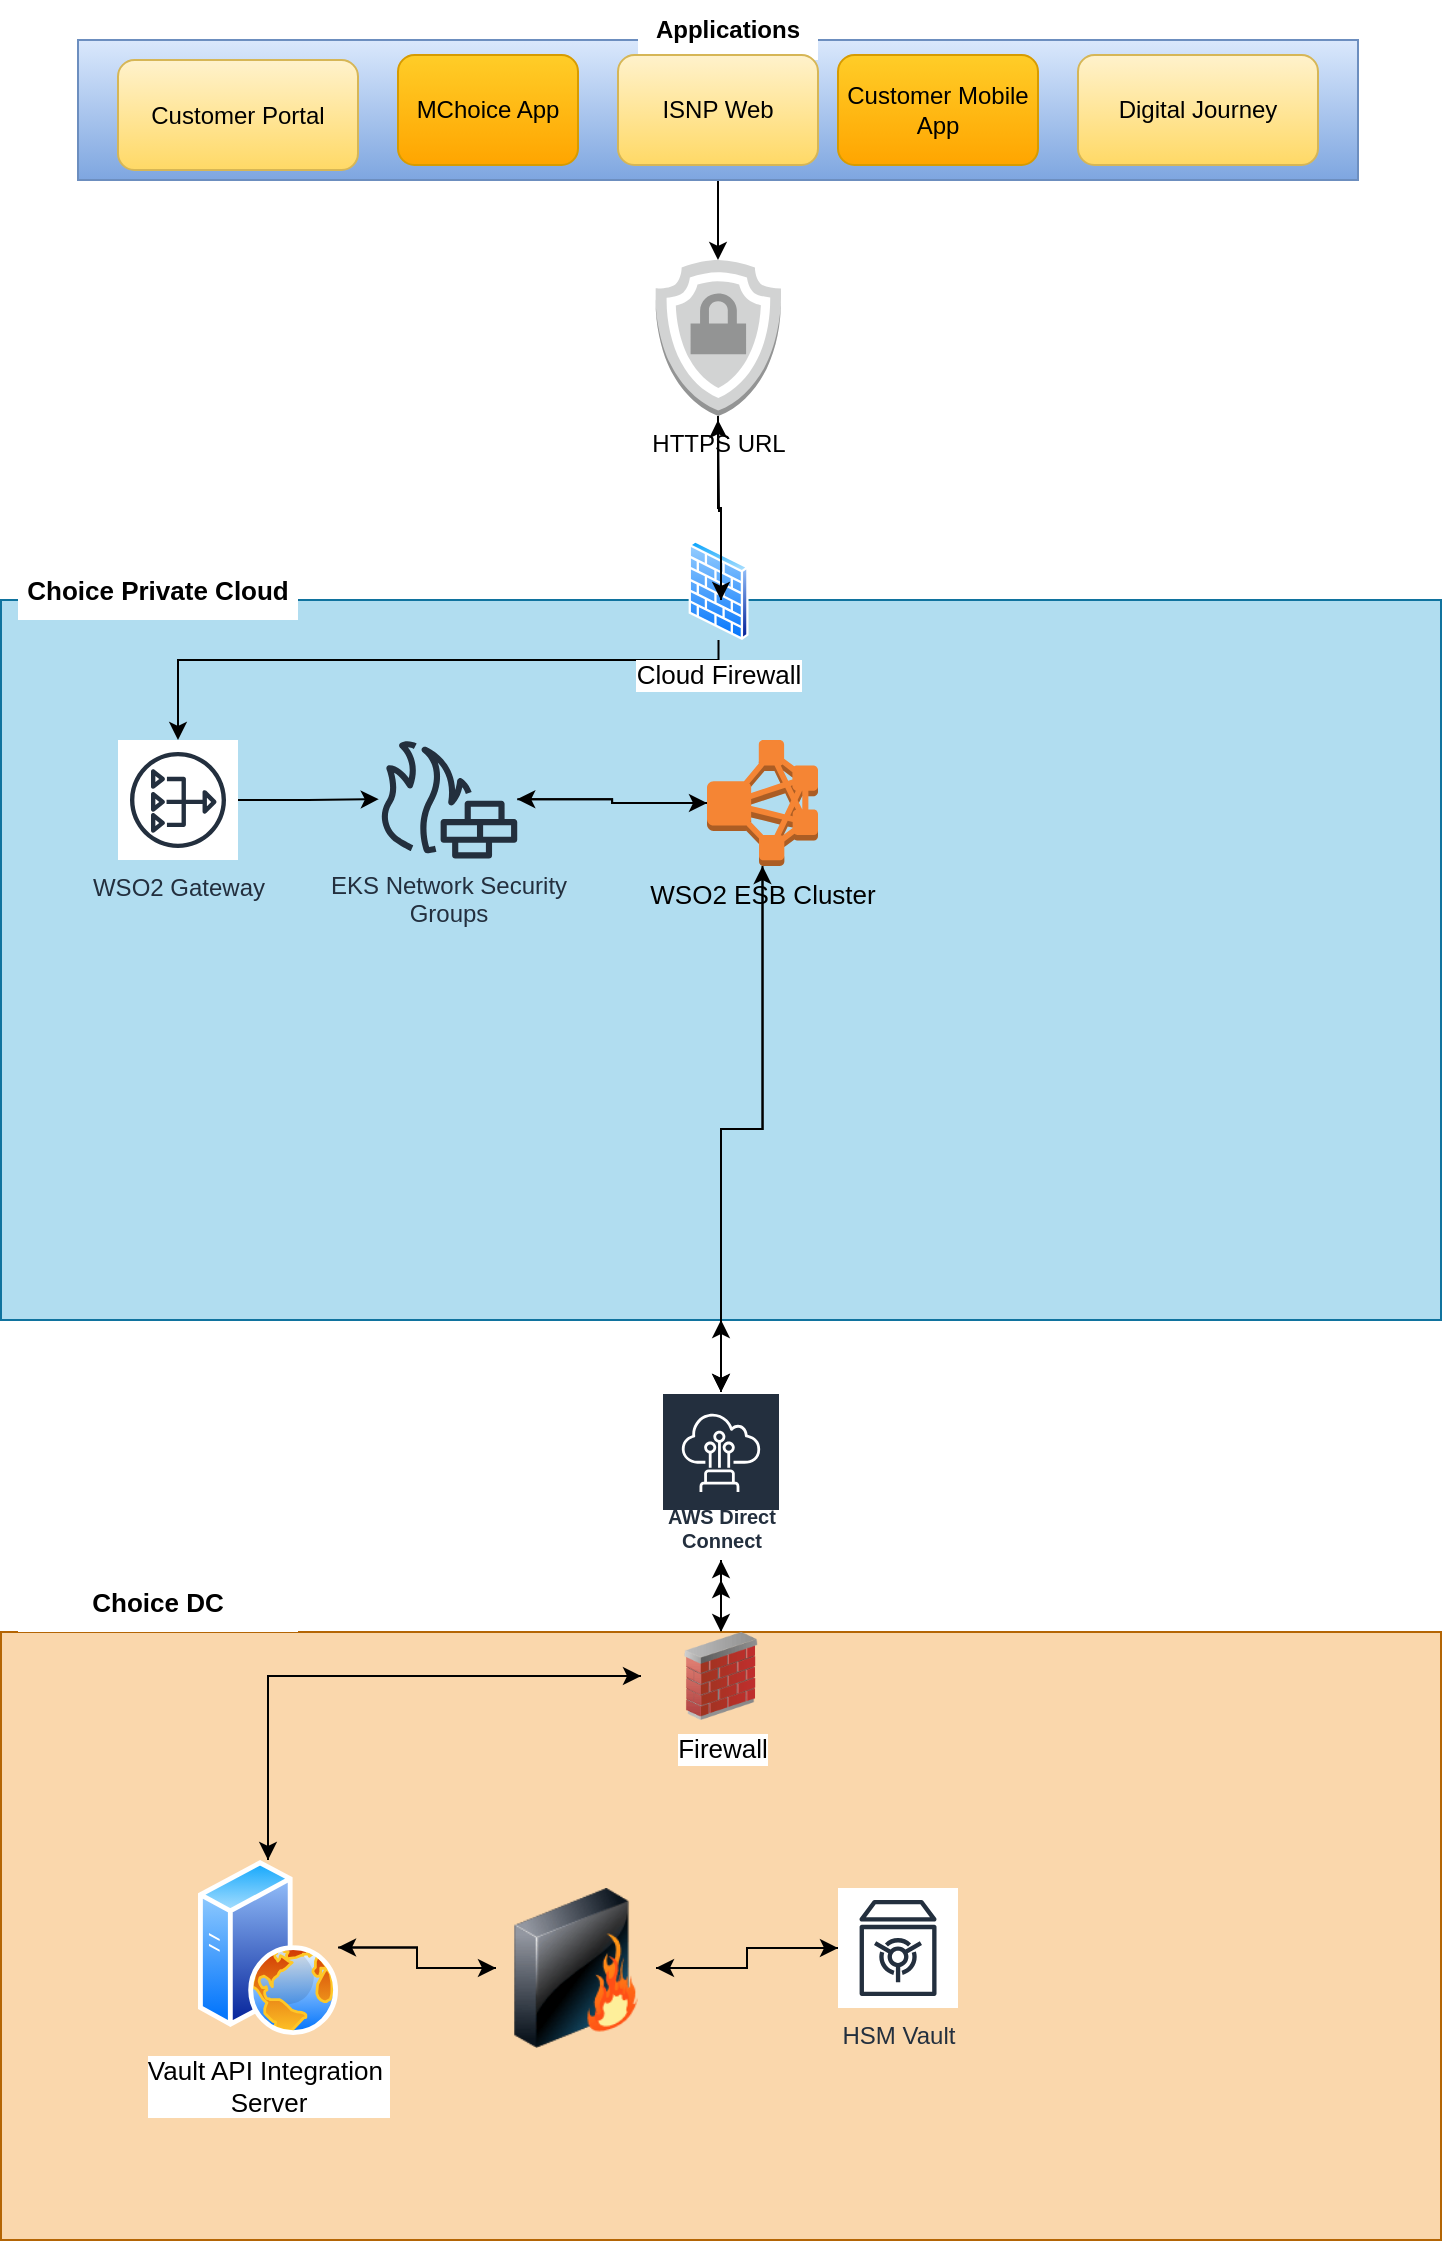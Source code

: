 <mxfile version="20.5.3" type="github" pages="3"><diagram id="SK_hPOl8nvWw7LeJ0ANh" name="EKYC_Architecture"><mxGraphModel dx="946" dy="570" grid="1" gridSize="10" guides="1" tooltips="1" connect="1" arrows="1" fold="1" page="1" pageScale="1" pageWidth="850" pageHeight="1100" math="0" shadow="0"><root><mxCell id="0"/><mxCell id="1" parent="0"/><mxCell id="prQntA-7SHKjKHAfbLsv-11" value="" style="rounded=0;whiteSpace=wrap;html=1;fillColor=#b1ddf0;strokeColor=#10739e;" vertex="1" parent="1"><mxGeometry x="81.5" y="320" width="720" height="360" as="geometry"/></mxCell><mxCell id="prQntA-7SHKjKHAfbLsv-28" style="edgeStyle=orthogonalEdgeStyle;rounded=0;orthogonalLoop=1;jettySize=auto;html=1;fontSize=13;" edge="1" parent="1" source="prQntA-7SHKjKHAfbLsv-25" target="prQntA-7SHKjKHAfbLsv-26"><mxGeometry relative="1" as="geometry"><Array as="points"><mxPoint x="440" y="350"/><mxPoint x="170" y="350"/></Array></mxGeometry></mxCell><mxCell id="prQntA-7SHKjKHAfbLsv-25" value="Cloud Firewall" style="aspect=fixed;perimeter=ellipsePerimeter;html=1;align=center;shadow=0;dashed=0;spacingTop=3;image;image=img/lib/active_directory/firewall.svg;fontSize=13;fillColor=default;" vertex="1" parent="1"><mxGeometry x="425" y="290" width="30.5" height="50" as="geometry"/></mxCell><mxCell id="prQntA-7SHKjKHAfbLsv-9" value="" style="edgeStyle=orthogonalEdgeStyle;rounded=0;orthogonalLoop=1;jettySize=auto;html=1;" edge="1" parent="1" source="prQntA-7SHKjKHAfbLsv-1" target="prQntA-7SHKjKHAfbLsv-8"><mxGeometry relative="1" as="geometry"/></mxCell><mxCell id="prQntA-7SHKjKHAfbLsv-1" value="" style="rounded=0;whiteSpace=wrap;html=1;fillColor=#dae8fc;gradientColor=#7ea6e0;strokeColor=#6c8ebf;" vertex="1" parent="1"><mxGeometry x="120" y="40" width="640" height="70" as="geometry"/></mxCell><mxCell id="prQntA-7SHKjKHAfbLsv-2" value="&lt;b&gt;Applications&lt;/b&gt;" style="text;html=1;align=center;verticalAlign=middle;whiteSpace=wrap;rounded=0;fillColor=default;" vertex="1" parent="1"><mxGeometry x="400" y="20" width="90" height="30" as="geometry"/></mxCell><mxCell id="prQntA-7SHKjKHAfbLsv-3" value="Customer Portal" style="rounded=1;whiteSpace=wrap;html=1;fillColor=#fff2cc;gradientColor=#ffd966;strokeColor=#d6b656;" vertex="1" parent="1"><mxGeometry x="140" y="50" width="120" height="55" as="geometry"/></mxCell><mxCell id="prQntA-7SHKjKHAfbLsv-4" value="MChoice App" style="rounded=1;whiteSpace=wrap;html=1;fillColor=#ffcd28;gradientColor=#ffa500;strokeColor=#d79b00;" vertex="1" parent="1"><mxGeometry x="280" y="47.5" width="90" height="55" as="geometry"/></mxCell><mxCell id="prQntA-7SHKjKHAfbLsv-5" value="ISNP Web" style="rounded=1;whiteSpace=wrap;html=1;fillColor=#fff2cc;gradientColor=#ffd966;strokeColor=#d6b656;" vertex="1" parent="1"><mxGeometry x="390" y="47.5" width="100" height="55" as="geometry"/></mxCell><mxCell id="prQntA-7SHKjKHAfbLsv-6" value="Customer Mobile App" style="rounded=1;whiteSpace=wrap;html=1;fillColor=#ffcd28;gradientColor=#ffa500;strokeColor=#d79b00;" vertex="1" parent="1"><mxGeometry x="500" y="47.5" width="100" height="55" as="geometry"/></mxCell><mxCell id="prQntA-7SHKjKHAfbLsv-7" value="Digital Journey" style="rounded=1;whiteSpace=wrap;html=1;fillColor=#fff2cc;gradientColor=#ffd966;strokeColor=#d6b656;" vertex="1" parent="1"><mxGeometry x="620" y="47.5" width="120" height="55" as="geometry"/></mxCell><mxCell id="prQntA-7SHKjKHAfbLsv-21" style="edgeStyle=orthogonalEdgeStyle;rounded=0;orthogonalLoop=1;jettySize=auto;html=1;fontSize=13;" edge="1" parent="1" source="prQntA-7SHKjKHAfbLsv-8" target="prQntA-7SHKjKHAfbLsv-11"><mxGeometry relative="1" as="geometry"/></mxCell><mxCell id="prQntA-7SHKjKHAfbLsv-8" value="HTTPS URL" style="outlineConnect=0;dashed=0;verticalLabelPosition=bottom;verticalAlign=top;align=center;html=1;shape=mxgraph.aws3.ssl_padlock;fillColor=#D2D3D3;gradientColor=none;" vertex="1" parent="1"><mxGeometry x="408.5" y="150" width="63" height="78" as="geometry"/></mxCell><mxCell id="prQntA-7SHKjKHAfbLsv-16" style="edgeStyle=orthogonalEdgeStyle;rounded=0;orthogonalLoop=1;jettySize=auto;html=1;fontSize=13;" edge="1" parent="1" source="prQntA-7SHKjKHAfbLsv-11" target="prQntA-7SHKjKHAfbLsv-15"><mxGeometry relative="1" as="geometry"/></mxCell><mxCell id="prQntA-7SHKjKHAfbLsv-23" style="edgeStyle=orthogonalEdgeStyle;rounded=0;orthogonalLoop=1;jettySize=auto;html=1;fontSize=13;" edge="1" parent="1" source="prQntA-7SHKjKHAfbLsv-11"><mxGeometry relative="1" as="geometry"><mxPoint x="440" y="230" as="targetPoint"/></mxGeometry></mxCell><mxCell id="prQntA-7SHKjKHAfbLsv-12" value="&lt;b&gt;&lt;font style=&quot;font-size: 13px;&quot;&gt;Choice Private Cloud&lt;/font&gt;&lt;/b&gt;" style="text;html=1;strokeColor=none;fillColor=default;align=center;verticalAlign=middle;whiteSpace=wrap;rounded=0;" vertex="1" parent="1"><mxGeometry x="90" y="300" width="140" height="30" as="geometry"/></mxCell><mxCell id="prQntA-7SHKjKHAfbLsv-19" style="edgeStyle=orthogonalEdgeStyle;rounded=0;orthogonalLoop=1;jettySize=auto;html=1;fontSize=13;" edge="1" parent="1" source="prQntA-7SHKjKHAfbLsv-13"><mxGeometry relative="1" as="geometry"><mxPoint x="441.5" y="810" as="targetPoint"/></mxGeometry></mxCell><mxCell id="prQntA-7SHKjKHAfbLsv-20" style="edgeStyle=orthogonalEdgeStyle;rounded=0;orthogonalLoop=1;jettySize=auto;html=1;fontSize=13;" edge="1" parent="1" source="prQntA-7SHKjKHAfbLsv-13" target="prQntA-7SHKjKHAfbLsv-15"><mxGeometry relative="1" as="geometry"/></mxCell><mxCell id="prQntA-7SHKjKHAfbLsv-13" value="" style="rounded=0;whiteSpace=wrap;html=1;fillColor=#fad7ac;strokeColor=#b46504;" vertex="1" parent="1"><mxGeometry x="81.5" y="836" width="720" height="304" as="geometry"/></mxCell><mxCell id="prQntA-7SHKjKHAfbLsv-14" value="&lt;span style=&quot;font-size: 13px;&quot;&gt;&lt;b&gt;Choice DC&lt;/b&gt;&lt;/span&gt;" style="text;html=1;strokeColor=none;fillColor=default;align=center;verticalAlign=middle;whiteSpace=wrap;rounded=0;" vertex="1" parent="1"><mxGeometry x="90" y="806" width="140" height="30" as="geometry"/></mxCell><mxCell id="prQntA-7SHKjKHAfbLsv-17" value="" style="edgeStyle=orthogonalEdgeStyle;rounded=0;orthogonalLoop=1;jettySize=auto;html=1;fontSize=13;" edge="1" parent="1" source="prQntA-7SHKjKHAfbLsv-15" target="prQntA-7SHKjKHAfbLsv-13"><mxGeometry relative="1" as="geometry"/></mxCell><mxCell id="prQntA-7SHKjKHAfbLsv-18" style="edgeStyle=orthogonalEdgeStyle;rounded=0;orthogonalLoop=1;jettySize=auto;html=1;fontSize=13;" edge="1" parent="1" source="prQntA-7SHKjKHAfbLsv-15"><mxGeometry relative="1" as="geometry"><mxPoint x="441.5" y="680" as="targetPoint"/></mxGeometry></mxCell><mxCell id="prQntA-7SHKjKHAfbLsv-43" style="edgeStyle=orthogonalEdgeStyle;rounded=0;orthogonalLoop=1;jettySize=auto;html=1;entryX=0.5;entryY=1;entryDx=0;entryDy=0;entryPerimeter=0;fontSize=13;" edge="1" parent="1" source="prQntA-7SHKjKHAfbLsv-15" target="prQntA-7SHKjKHAfbLsv-30"><mxGeometry relative="1" as="geometry"/></mxCell><mxCell id="prQntA-7SHKjKHAfbLsv-15" value="AWS Direct Connect" style="sketch=0;outlineConnect=0;fontColor=#232F3E;gradientColor=none;strokeColor=#ffffff;fillColor=#232F3E;dashed=0;verticalLabelPosition=middle;verticalAlign=bottom;align=center;html=1;whiteSpace=wrap;fontSize=10;fontStyle=1;spacing=3;shape=mxgraph.aws4.productIcon;prIcon=mxgraph.aws4.direct_connect;" vertex="1" parent="1"><mxGeometry x="411.5" y="716" width="60" height="84" as="geometry"/></mxCell><mxCell id="prQntA-7SHKjKHAfbLsv-29" style="edgeStyle=orthogonalEdgeStyle;rounded=0;orthogonalLoop=1;jettySize=auto;html=1;fontSize=13;" edge="1" parent="1" source="prQntA-7SHKjKHAfbLsv-26" target="prQntA-7SHKjKHAfbLsv-27"><mxGeometry relative="1" as="geometry"/></mxCell><mxCell id="prQntA-7SHKjKHAfbLsv-26" value="WSO2 Gateway" style="sketch=0;outlineConnect=0;fontColor=#232F3E;gradientColor=none;strokeColor=#232F3E;fillColor=#ffffff;dashed=0;verticalLabelPosition=bottom;verticalAlign=top;align=center;html=1;fontSize=12;fontStyle=0;aspect=fixed;shape=mxgraph.aws4.resourceIcon;resIcon=mxgraph.aws4.nat_gateway;" vertex="1" parent="1"><mxGeometry x="140" y="390" width="60" height="60" as="geometry"/></mxCell><mxCell id="prQntA-7SHKjKHAfbLsv-40" style="edgeStyle=orthogonalEdgeStyle;rounded=0;orthogonalLoop=1;jettySize=auto;html=1;entryX=0;entryY=0.5;entryDx=0;entryDy=0;entryPerimeter=0;fontSize=13;" edge="1" parent="1" source="prQntA-7SHKjKHAfbLsv-27" target="prQntA-7SHKjKHAfbLsv-30"><mxGeometry relative="1" as="geometry"/></mxCell><mxCell id="prQntA-7SHKjKHAfbLsv-27" value="EKS Network Security&lt;br&gt;Groups" style="sketch=0;outlineConnect=0;fontColor=#232F3E;gradientColor=none;fillColor=#232F3D;strokeColor=none;dashed=0;verticalLabelPosition=bottom;verticalAlign=top;align=center;html=1;fontSize=12;fontStyle=0;aspect=fixed;pointerEvents=1;shape=mxgraph.aws4.generic_firewall;" vertex="1" parent="1"><mxGeometry x="270" y="390" width="70" height="59.23" as="geometry"/></mxCell><mxCell id="prQntA-7SHKjKHAfbLsv-41" style="edgeStyle=orthogonalEdgeStyle;rounded=0;orthogonalLoop=1;jettySize=auto;html=1;fontSize=13;" edge="1" parent="1" source="prQntA-7SHKjKHAfbLsv-30" target="prQntA-7SHKjKHAfbLsv-27"><mxGeometry relative="1" as="geometry"/></mxCell><mxCell id="prQntA-7SHKjKHAfbLsv-42" style="edgeStyle=orthogonalEdgeStyle;rounded=0;orthogonalLoop=1;jettySize=auto;html=1;fontSize=13;" edge="1" parent="1" source="prQntA-7SHKjKHAfbLsv-30" target="prQntA-7SHKjKHAfbLsv-15"><mxGeometry relative="1" as="geometry"/></mxCell><mxCell id="prQntA-7SHKjKHAfbLsv-30" value="WSO2 ESB Cluster" style="outlineConnect=0;dashed=0;verticalLabelPosition=bottom;verticalAlign=top;align=center;html=1;shape=mxgraph.aws3.emr_cluster;fillColor=#F58534;gradientColor=none;fontSize=13;" vertex="1" parent="1"><mxGeometry x="434.5" y="390" width="55.5" height="63" as="geometry"/></mxCell><mxCell id="prQntA-7SHKjKHAfbLsv-34" style="edgeStyle=orthogonalEdgeStyle;rounded=0;orthogonalLoop=1;jettySize=auto;html=1;fontSize=13;" edge="1" parent="1" source="prQntA-7SHKjKHAfbLsv-31" target="prQntA-7SHKjKHAfbLsv-33"><mxGeometry relative="1" as="geometry"/></mxCell><mxCell id="prQntA-7SHKjKHAfbLsv-44" style="edgeStyle=orthogonalEdgeStyle;rounded=0;orthogonalLoop=1;jettySize=auto;html=1;entryX=0;entryY=0.5;entryDx=0;entryDy=0;fontSize=13;" edge="1" parent="1" source="prQntA-7SHKjKHAfbLsv-31" target="prQntA-7SHKjKHAfbLsv-38"><mxGeometry relative="1" as="geometry"><Array as="points"><mxPoint x="215" y="858"/></Array></mxGeometry></mxCell><mxCell id="prQntA-7SHKjKHAfbLsv-31" value="Vault API Integration&amp;nbsp;&lt;br&gt;Server" style="aspect=fixed;perimeter=ellipsePerimeter;html=1;align=center;shadow=0;dashed=0;spacingTop=3;image;image=img/lib/active_directory/web_server.svg;fontSize=13;fillColor=default;" vertex="1" parent="1"><mxGeometry x="180" y="950" width="70" height="87.5" as="geometry"/></mxCell><mxCell id="prQntA-7SHKjKHAfbLsv-36" style="edgeStyle=orthogonalEdgeStyle;rounded=0;orthogonalLoop=1;jettySize=auto;html=1;fontSize=13;" edge="1" parent="1" source="prQntA-7SHKjKHAfbLsv-32" target="prQntA-7SHKjKHAfbLsv-33"><mxGeometry relative="1" as="geometry"/></mxCell><mxCell id="prQntA-7SHKjKHAfbLsv-32" value="HSM Vault" style="sketch=0;outlineConnect=0;fontColor=#232F3E;gradientColor=none;strokeColor=#232F3E;fillColor=#ffffff;dashed=0;verticalLabelPosition=bottom;verticalAlign=top;align=center;html=1;fontSize=12;fontStyle=0;aspect=fixed;shape=mxgraph.aws4.resourceIcon;resIcon=mxgraph.aws4.vault;" vertex="1" parent="1"><mxGeometry x="500" y="964" width="60" height="60" as="geometry"/></mxCell><mxCell id="prQntA-7SHKjKHAfbLsv-35" style="edgeStyle=orthogonalEdgeStyle;rounded=0;orthogonalLoop=1;jettySize=auto;html=1;fontSize=13;" edge="1" parent="1" source="prQntA-7SHKjKHAfbLsv-33" target="prQntA-7SHKjKHAfbLsv-32"><mxGeometry relative="1" as="geometry"/></mxCell><mxCell id="prQntA-7SHKjKHAfbLsv-37" style="edgeStyle=orthogonalEdgeStyle;rounded=0;orthogonalLoop=1;jettySize=auto;html=1;fontSize=13;" edge="1" parent="1" source="prQntA-7SHKjKHAfbLsv-33" target="prQntA-7SHKjKHAfbLsv-31"><mxGeometry relative="1" as="geometry"/></mxCell><mxCell id="prQntA-7SHKjKHAfbLsv-33" value="" style="image;html=1;image=img/lib/clip_art/networking/Firewall_128x128.png;fontSize=13;fillColor=default;" vertex="1" parent="1"><mxGeometry x="329" y="964" width="80" height="80" as="geometry"/></mxCell><mxCell id="prQntA-7SHKjKHAfbLsv-39" style="edgeStyle=orthogonalEdgeStyle;rounded=0;orthogonalLoop=1;jettySize=auto;html=1;fontSize=13;" edge="1" parent="1" source="prQntA-7SHKjKHAfbLsv-38" target="prQntA-7SHKjKHAfbLsv-31"><mxGeometry relative="1" as="geometry"/></mxCell><mxCell id="prQntA-7SHKjKHAfbLsv-38" value="Firewall" style="image;html=1;image=img/lib/clip_art/networking/Firewall_02_128x128.png;fontSize=13;fillColor=default;" vertex="1" parent="1"><mxGeometry x="401.5" y="836" width="80" height="44" as="geometry"/></mxCell></root></mxGraphModel></diagram><diagram id="eBicX5OQ2n-09y2sGNrT" name="UAT Architecture"><mxGraphModel dx="1796" dy="565" grid="1" gridSize="10" guides="1" tooltips="1" connect="1" arrows="1" fold="1" page="1" pageScale="1" pageWidth="850" pageHeight="1100" math="0" shadow="0"><root><mxCell id="0"/><mxCell id="1" parent="0"/><mxCell id="sU1Qf5dH0IQGYXK_MLQd-1" value="" style="rounded=0;whiteSpace=wrap;html=1;fillColor=#b1ddf0;strokeColor=#10739e;" vertex="1" parent="1"><mxGeometry x="80" y="330" width="720" height="360" as="geometry"/></mxCell><mxCell id="sU1Qf5dH0IQGYXK_MLQd-2" style="edgeStyle=orthogonalEdgeStyle;rounded=0;orthogonalLoop=1;jettySize=auto;html=1;fontSize=13;" edge="1" parent="1" source="sU1Qf5dH0IQGYXK_MLQd-3" target="sU1Qf5dH0IQGYXK_MLQd-24"><mxGeometry relative="1" as="geometry"><Array as="points"><mxPoint x="440" y="350"/><mxPoint x="170" y="350"/></Array></mxGeometry></mxCell><mxCell id="sU1Qf5dH0IQGYXK_MLQd-3" value="Palo Alto Firewall" style="aspect=fixed;perimeter=ellipsePerimeter;html=1;align=center;shadow=0;dashed=0;spacingTop=3;image;image=img/lib/active_directory/firewall.svg;fontSize=13;fillColor=default;" vertex="1" parent="1"><mxGeometry x="425" y="290" width="30.5" height="50" as="geometry"/></mxCell><mxCell id="sU1Qf5dH0IQGYXK_MLQd-4" value="" style="edgeStyle=orthogonalEdgeStyle;rounded=0;orthogonalLoop=1;jettySize=auto;html=1;" edge="1" parent="1" source="sU1Qf5dH0IQGYXK_MLQd-5" target="sU1Qf5dH0IQGYXK_MLQd-13"><mxGeometry relative="1" as="geometry"/></mxCell><mxCell id="sU1Qf5dH0IQGYXK_MLQd-5" value="" style="rounded=0;whiteSpace=wrap;html=1;fillColor=#dae8fc;gradientColor=#7ea6e0;strokeColor=#6c8ebf;" vertex="1" parent="1"><mxGeometry x="120" y="40" width="640" height="70" as="geometry"/></mxCell><mxCell id="sU1Qf5dH0IQGYXK_MLQd-6" value="&lt;b&gt;Applications&lt;/b&gt;" style="text;html=1;align=center;verticalAlign=middle;whiteSpace=wrap;rounded=0;fillColor=default;" vertex="1" parent="1"><mxGeometry x="400" y="20" width="90" height="30" as="geometry"/></mxCell><mxCell id="sU1Qf5dH0IQGYXK_MLQd-7" value="Customer Portal" style="rounded=1;whiteSpace=wrap;html=1;fillColor=#fff2cc;gradientColor=#ffd966;strokeColor=#d6b656;" vertex="1" parent="1"><mxGeometry x="140" y="50" width="120" height="55" as="geometry"/></mxCell><mxCell id="sU1Qf5dH0IQGYXK_MLQd-8" value="MChoice App" style="rounded=1;whiteSpace=wrap;html=1;fillColor=#ffcd28;gradientColor=#ffa500;strokeColor=#d79b00;" vertex="1" parent="1"><mxGeometry x="280" y="47.5" width="90" height="55" as="geometry"/></mxCell><mxCell id="sU1Qf5dH0IQGYXK_MLQd-9" value="ISNP Web" style="rounded=1;whiteSpace=wrap;html=1;fillColor=#fff2cc;gradientColor=#ffd966;strokeColor=#d6b656;" vertex="1" parent="1"><mxGeometry x="390" y="47.5" width="100" height="55" as="geometry"/></mxCell><mxCell id="sU1Qf5dH0IQGYXK_MLQd-10" value="Customer Mobile App" style="rounded=1;whiteSpace=wrap;html=1;fillColor=#ffcd28;gradientColor=#ffa500;strokeColor=#d79b00;" vertex="1" parent="1"><mxGeometry x="500" y="47.5" width="100" height="55" as="geometry"/></mxCell><mxCell id="sU1Qf5dH0IQGYXK_MLQd-11" value="Digital Journey" style="rounded=1;whiteSpace=wrap;html=1;fillColor=#fff2cc;gradientColor=#ffd966;strokeColor=#d6b656;" vertex="1" parent="1"><mxGeometry x="620" y="47.5" width="120" height="55" as="geometry"/></mxCell><mxCell id="sU1Qf5dH0IQGYXK_MLQd-12" style="edgeStyle=orthogonalEdgeStyle;rounded=0;orthogonalLoop=1;jettySize=auto;html=1;fontSize=13;" edge="1" parent="1" source="sU1Qf5dH0IQGYXK_MLQd-13" target="sU1Qf5dH0IQGYXK_MLQd-1"><mxGeometry relative="1" as="geometry"/></mxCell><mxCell id="sU1Qf5dH0IQGYXK_MLQd-13" value="https://egw-uat.canarahsbclife.com" style="outlineConnect=0;dashed=0;verticalLabelPosition=bottom;verticalAlign=top;align=center;html=1;shape=mxgraph.aws3.ssl_padlock;fillColor=#D2D3D3;gradientColor=none;" vertex="1" parent="1"><mxGeometry x="408.5" y="150" width="63" height="78" as="geometry"/></mxCell><mxCell id="sU1Qf5dH0IQGYXK_MLQd-14" style="edgeStyle=orthogonalEdgeStyle;rounded=0;orthogonalLoop=1;jettySize=auto;html=1;fontSize=13;" edge="1" parent="1" source="sU1Qf5dH0IQGYXK_MLQd-1"><mxGeometry relative="1" as="geometry"><mxPoint x="440" y="230" as="targetPoint"/></mxGeometry></mxCell><mxCell id="sU1Qf5dH0IQGYXK_MLQd-15" value="&lt;b&gt;&lt;font style=&quot;font-size: 13px;&quot;&gt;Choice Private Cloud&lt;/font&gt;&lt;/b&gt;" style="text;html=1;strokeColor=none;fillColor=default;align=center;verticalAlign=middle;whiteSpace=wrap;rounded=0;" vertex="1" parent="1"><mxGeometry x="90" y="300" width="140" height="30" as="geometry"/></mxCell><mxCell id="sU1Qf5dH0IQGYXK_MLQd-16" style="edgeStyle=orthogonalEdgeStyle;rounded=0;orthogonalLoop=1;jettySize=auto;html=1;fontSize=13;" edge="1" parent="1" source="sU1Qf5dH0IQGYXK_MLQd-18"><mxGeometry relative="1" as="geometry"><mxPoint x="441.5" y="810" as="targetPoint"/></mxGeometry></mxCell><mxCell id="sU1Qf5dH0IQGYXK_MLQd-17" style="edgeStyle=orthogonalEdgeStyle;rounded=0;orthogonalLoop=1;jettySize=auto;html=1;fontSize=13;" edge="1" parent="1" source="sU1Qf5dH0IQGYXK_MLQd-18" target="sU1Qf5dH0IQGYXK_MLQd-22"><mxGeometry relative="1" as="geometry"/></mxCell><mxCell id="sU1Qf5dH0IQGYXK_MLQd-18" value="" style="rounded=0;whiteSpace=wrap;html=1;fillColor=#fad7ac;strokeColor=#b46504;" vertex="1" parent="1"><mxGeometry x="81.5" y="836" width="720" height="304" as="geometry"/></mxCell><mxCell id="sU1Qf5dH0IQGYXK_MLQd-19" value="&lt;span style=&quot;font-size: 13px;&quot;&gt;&lt;b&gt;Choice DC&lt;/b&gt;&lt;/span&gt;" style="text;html=1;strokeColor=none;fillColor=default;align=center;verticalAlign=middle;whiteSpace=wrap;rounded=0;" vertex="1" parent="1"><mxGeometry x="81.5" y="820" width="140" height="30" as="geometry"/></mxCell><mxCell id="sU1Qf5dH0IQGYXK_MLQd-20" value="" style="edgeStyle=orthogonalEdgeStyle;rounded=0;orthogonalLoop=1;jettySize=auto;html=1;fontSize=13;" edge="1" parent="1" source="sU1Qf5dH0IQGYXK_MLQd-22" target="sU1Qf5dH0IQGYXK_MLQd-18"><mxGeometry relative="1" as="geometry"/></mxCell><mxCell id="sU1Qf5dH0IQGYXK_MLQd-21" style="edgeStyle=orthogonalEdgeStyle;rounded=0;orthogonalLoop=1;jettySize=auto;html=1;entryX=0.5;entryY=1;entryDx=0;entryDy=0;entryPerimeter=0;fontSize=13;" edge="1" parent="1" source="sU1Qf5dH0IQGYXK_MLQd-22" target="sU1Qf5dH0IQGYXK_MLQd-42"><mxGeometry relative="1" as="geometry"><Array as="points"><mxPoint x="442" y="650"/><mxPoint x="648" y="650"/></Array></mxGeometry></mxCell><mxCell id="sU1Qf5dH0IQGYXK_MLQd-22" value="AWS Direct Connect" style="sketch=0;outlineConnect=0;fontColor=#232F3E;gradientColor=none;strokeColor=#ffffff;fillColor=#232F3E;dashed=0;verticalLabelPosition=middle;verticalAlign=bottom;align=center;html=1;whiteSpace=wrap;fontSize=10;fontStyle=1;spacing=3;shape=mxgraph.aws4.productIcon;prIcon=mxgraph.aws4.direct_connect;" vertex="1" parent="1"><mxGeometry x="411.5" y="716" width="60" height="84" as="geometry"/></mxCell><mxCell id="sU1Qf5dH0IQGYXK_MLQd-23" style="edgeStyle=orthogonalEdgeStyle;rounded=0;orthogonalLoop=1;jettySize=auto;html=1;fontSize=13;" edge="1" parent="1" source="sU1Qf5dH0IQGYXK_MLQd-24" target="sU1Qf5dH0IQGYXK_MLQd-26"><mxGeometry relative="1" as="geometry"/></mxCell><mxCell id="sU1Qf5dH0IQGYXK_MLQd-24" value="WSO2 API Load&lt;br&gt;&amp;nbsp;Balancer" style="sketch=0;outlineConnect=0;fontColor=#232F3E;gradientColor=none;strokeColor=#232F3E;fillColor=#ffffff;dashed=0;verticalLabelPosition=bottom;verticalAlign=top;align=center;html=1;fontSize=12;fontStyle=0;aspect=fixed;shape=mxgraph.aws4.resourceIcon;resIcon=mxgraph.aws4.nat_gateway;" vertex="1" parent="1"><mxGeometry x="140" y="390" width="60" height="60" as="geometry"/></mxCell><mxCell id="sU1Qf5dH0IQGYXK_MLQd-25" style="edgeStyle=orthogonalEdgeStyle;rounded=0;orthogonalLoop=1;jettySize=auto;html=1;fontSize=13;" edge="1" parent="1" source="sU1Qf5dH0IQGYXK_MLQd-26" target="sU1Qf5dH0IQGYXK_MLQd-29"><mxGeometry relative="1" as="geometry"/></mxCell><mxCell id="sU1Qf5dH0IQGYXK_MLQd-26" value="EKS Network Security&lt;br&gt;Groups" style="sketch=0;outlineConnect=0;fontColor=#232F3E;gradientColor=none;fillColor=#232F3D;strokeColor=none;dashed=0;verticalLabelPosition=bottom;verticalAlign=top;align=center;html=1;fontSize=12;fontStyle=0;aspect=fixed;pointerEvents=1;shape=mxgraph.aws4.generic_firewall;" vertex="1" parent="1"><mxGeometry x="270" y="390" width="60" height="50.77" as="geometry"/></mxCell><mxCell id="sU1Qf5dH0IQGYXK_MLQd-27" style="edgeStyle=orthogonalEdgeStyle;rounded=0;orthogonalLoop=1;jettySize=auto;html=1;fontSize=13;" edge="1" parent="1" source="sU1Qf5dH0IQGYXK_MLQd-29" target="sU1Qf5dH0IQGYXK_MLQd-26"><mxGeometry relative="1" as="geometry"/></mxCell><mxCell id="sU1Qf5dH0IQGYXK_MLQd-28" style="edgeStyle=orthogonalEdgeStyle;rounded=0;orthogonalLoop=1;jettySize=auto;html=1;fontSize=13;" edge="1" parent="1" source="sU1Qf5dH0IQGYXK_MLQd-29" target="sU1Qf5dH0IQGYXK_MLQd-44"><mxGeometry relative="1" as="geometry"/></mxCell><mxCell id="sU1Qf5dH0IQGYXK_MLQd-29" value="Gateway Cluster" style="outlineConnect=0;dashed=0;verticalLabelPosition=bottom;verticalAlign=top;align=center;html=1;shape=mxgraph.aws3.emr_cluster;fillColor=#F58534;gradientColor=none;fontSize=13;" vertex="1" parent="1"><mxGeometry x="470" y="420" width="55.5" height="63" as="geometry"/></mxCell><mxCell id="sU1Qf5dH0IQGYXK_MLQd-30" style="edgeStyle=orthogonalEdgeStyle;rounded=0;orthogonalLoop=1;jettySize=auto;html=1;fontSize=13;" edge="1" parent="1" source="sU1Qf5dH0IQGYXK_MLQd-32" target="sU1Qf5dH0IQGYXK_MLQd-37"><mxGeometry relative="1" as="geometry"/></mxCell><mxCell id="sU1Qf5dH0IQGYXK_MLQd-31" style="edgeStyle=orthogonalEdgeStyle;rounded=0;orthogonalLoop=1;jettySize=auto;html=1;entryX=0;entryY=0.5;entryDx=0;entryDy=0;fontSize=13;" edge="1" parent="1" source="sU1Qf5dH0IQGYXK_MLQd-32" target="sU1Qf5dH0IQGYXK_MLQd-39"><mxGeometry relative="1" as="geometry"><Array as="points"><mxPoint x="215" y="858"/></Array></mxGeometry></mxCell><mxCell id="sU1Qf5dH0IQGYXK_MLQd-32" value="Vault API Integration&amp;nbsp;&lt;br&gt;Server" style="aspect=fixed;perimeter=ellipsePerimeter;html=1;align=center;shadow=0;dashed=0;spacingTop=3;image;image=img/lib/active_directory/web_server.svg;fontSize=13;fillColor=default;" vertex="1" parent="1"><mxGeometry x="180" y="950" width="70" height="87.5" as="geometry"/></mxCell><mxCell id="sU1Qf5dH0IQGYXK_MLQd-33" style="edgeStyle=orthogonalEdgeStyle;rounded=0;orthogonalLoop=1;jettySize=auto;html=1;fontSize=13;" edge="1" parent="1" source="sU1Qf5dH0IQGYXK_MLQd-34" target="sU1Qf5dH0IQGYXK_MLQd-37"><mxGeometry relative="1" as="geometry"/></mxCell><mxCell id="sU1Qf5dH0IQGYXK_MLQd-34" value="HSM Vault" style="sketch=0;outlineConnect=0;fontColor=#232F3E;gradientColor=none;strokeColor=#232F3E;fillColor=#ffffff;dashed=0;verticalLabelPosition=bottom;verticalAlign=top;align=center;html=1;fontSize=12;fontStyle=0;aspect=fixed;shape=mxgraph.aws4.resourceIcon;resIcon=mxgraph.aws4.vault;" vertex="1" parent="1"><mxGeometry x="500" y="964" width="60" height="60" as="geometry"/></mxCell><mxCell id="sU1Qf5dH0IQGYXK_MLQd-35" style="edgeStyle=orthogonalEdgeStyle;rounded=0;orthogonalLoop=1;jettySize=auto;html=1;fontSize=13;" edge="1" parent="1" source="sU1Qf5dH0IQGYXK_MLQd-37" target="sU1Qf5dH0IQGYXK_MLQd-34"><mxGeometry relative="1" as="geometry"/></mxCell><mxCell id="sU1Qf5dH0IQGYXK_MLQd-36" style="edgeStyle=orthogonalEdgeStyle;rounded=0;orthogonalLoop=1;jettySize=auto;html=1;fontSize=13;" edge="1" parent="1" source="sU1Qf5dH0IQGYXK_MLQd-37" target="sU1Qf5dH0IQGYXK_MLQd-32"><mxGeometry relative="1" as="geometry"/></mxCell><mxCell id="sU1Qf5dH0IQGYXK_MLQd-37" value="Firewall" style="image;html=1;image=img/lib/clip_art/networking/Firewall_128x128.png;fontSize=13;fillColor=default;" vertex="1" parent="1"><mxGeometry x="329" y="964" width="80" height="80" as="geometry"/></mxCell><mxCell id="sU1Qf5dH0IQGYXK_MLQd-38" style="edgeStyle=orthogonalEdgeStyle;rounded=0;orthogonalLoop=1;jettySize=auto;html=1;fontSize=13;" edge="1" parent="1" source="sU1Qf5dH0IQGYXK_MLQd-39" target="sU1Qf5dH0IQGYXK_MLQd-32"><mxGeometry relative="1" as="geometry"/></mxCell><mxCell id="sU1Qf5dH0IQGYXK_MLQd-39" value="Firewall" style="image;html=1;image=img/lib/clip_art/networking/Firewall_02_128x128.png;fontSize=13;fillColor=default;" vertex="1" parent="1"><mxGeometry x="401.5" y="836" width="80" height="44" as="geometry"/></mxCell><mxCell id="sU1Qf5dH0IQGYXK_MLQd-40" style="edgeStyle=orthogonalEdgeStyle;rounded=0;orthogonalLoop=1;jettySize=auto;html=1;fontSize=13;" edge="1" parent="1" source="sU1Qf5dH0IQGYXK_MLQd-42" target="sU1Qf5dH0IQGYXK_MLQd-22"><mxGeometry relative="1" as="geometry"><Array as="points"><mxPoint x="648" y="650"/><mxPoint x="442" y="650"/></Array></mxGeometry></mxCell><mxCell id="sU1Qf5dH0IQGYXK_MLQd-41" style="edgeStyle=orthogonalEdgeStyle;rounded=0;orthogonalLoop=1;jettySize=auto;html=1;entryX=0.864;entryY=0.756;entryDx=0;entryDy=0;entryPerimeter=0;fontSize=13;" edge="1" parent="1" source="sU1Qf5dH0IQGYXK_MLQd-42" target="sU1Qf5dH0IQGYXK_MLQd-50"><mxGeometry relative="1" as="geometry"/></mxCell><mxCell id="sU1Qf5dH0IQGYXK_MLQd-42" value="WSO2 ESB Cluster" style="outlineConnect=0;dashed=0;verticalLabelPosition=bottom;verticalAlign=top;align=center;html=1;shape=mxgraph.aws3.emr_cluster;fillColor=#F58534;gradientColor=none;fontSize=13;" vertex="1" parent="1"><mxGeometry x="620" y="550" width="55.5" height="63" as="geometry"/></mxCell><mxCell id="sU1Qf5dH0IQGYXK_MLQd-43" style="edgeStyle=orthogonalEdgeStyle;rounded=0;orthogonalLoop=1;jettySize=auto;html=1;entryX=0.5;entryY=0;entryDx=0;entryDy=0;entryPerimeter=0;fontSize=13;" edge="1" parent="1" source="sU1Qf5dH0IQGYXK_MLQd-44" target="sU1Qf5dH0IQGYXK_MLQd-42"><mxGeometry relative="1" as="geometry"/></mxCell><mxCell id="sU1Qf5dH0IQGYXK_MLQd-44" value="EKS Network Security&lt;br&gt;Groups" style="sketch=0;outlineConnect=0;fontColor=#232F3E;gradientColor=none;fillColor=#232F3D;strokeColor=none;dashed=0;verticalLabelPosition=bottom;verticalAlign=top;align=center;html=1;fontSize=12;fontStyle=0;aspect=fixed;pointerEvents=1;shape=mxgraph.aws4.generic_firewall;" vertex="1" parent="1"><mxGeometry x="620" y="420" width="50" height="42.31" as="geometry"/></mxCell><mxCell id="sU1Qf5dH0IQGYXK_MLQd-45" style="edgeStyle=orthogonalEdgeStyle;rounded=0;orthogonalLoop=1;jettySize=auto;html=1;entryX=0;entryY=0.5;entryDx=0;entryDy=0;entryPerimeter=0;fontSize=13;startArrow=none;" edge="1" parent="1" source="sU1Qf5dH0IQGYXK_MLQd-50" target="sU1Qf5dH0IQGYXK_MLQd-42"><mxGeometry relative="1" as="geometry"><Array as="points"><mxPoint x="580" y="582"/></Array></mxGeometry></mxCell><mxCell id="sU1Qf5dH0IQGYXK_MLQd-46" style="edgeStyle=orthogonalEdgeStyle;rounded=0;orthogonalLoop=1;jettySize=auto;html=1;entryX=1;entryY=0.75;entryDx=0;entryDy=0;fontSize=13;" edge="1" parent="1" source="sU1Qf5dH0IQGYXK_MLQd-48" target="sU1Qf5dH0IQGYXK_MLQd-52"><mxGeometry relative="1" as="geometry"/></mxCell><mxCell id="sU1Qf5dH0IQGYXK_MLQd-47" style="edgeStyle=orthogonalEdgeStyle;rounded=0;orthogonalLoop=1;jettySize=auto;html=1;fontSize=13;" edge="1" parent="1" source="sU1Qf5dH0IQGYXK_MLQd-48" target="sU1Qf5dH0IQGYXK_MLQd-50"><mxGeometry relative="1" as="geometry"/></mxCell><mxCell id="sU1Qf5dH0IQGYXK_MLQd-48" value="EKYC Spring Boot API Instance" style="sketch=0;outlineConnect=0;fontColor=#232F3E;gradientColor=none;strokeColor=#ffffff;fillColor=#232F3E;dashed=0;verticalLabelPosition=middle;verticalAlign=bottom;align=center;html=1;whiteSpace=wrap;fontSize=10;fontStyle=1;spacing=3;shape=mxgraph.aws4.productIcon;prIcon=mxgraph.aws4.ec2;" vertex="1" parent="1"><mxGeometry x="310" y="521.5" width="80" height="120" as="geometry"/></mxCell><mxCell id="sU1Qf5dH0IQGYXK_MLQd-49" style="edgeStyle=orthogonalEdgeStyle;rounded=0;orthogonalLoop=1;jettySize=auto;html=1;fontSize=13;" edge="1" parent="1" source="sU1Qf5dH0IQGYXK_MLQd-50" target="sU1Qf5dH0IQGYXK_MLQd-48"><mxGeometry relative="1" as="geometry"/></mxCell><mxCell id="sU1Qf5dH0IQGYXK_MLQd-50" value="EKS Network Security&lt;br&gt;Groups" style="sketch=0;outlineConnect=0;fontColor=#232F3E;gradientColor=none;fillColor=#232F3D;strokeColor=none;dashed=0;verticalLabelPosition=bottom;verticalAlign=top;align=center;html=1;fontSize=12;fontStyle=0;aspect=fixed;pointerEvents=1;shape=mxgraph.aws4.generic_firewall;" vertex="1" parent="1"><mxGeometry x="490" y="550" width="50" height="42.31" as="geometry"/></mxCell><mxCell id="sU1Qf5dH0IQGYXK_MLQd-51" style="edgeStyle=orthogonalEdgeStyle;rounded=0;orthogonalLoop=1;jettySize=auto;html=1;entryX=1;entryY=0.75;entryDx=0;entryDy=0;fontSize=13;" edge="1" parent="1" source="sU1Qf5dH0IQGYXK_MLQd-52" target="sU1Qf5dH0IQGYXK_MLQd-55"><mxGeometry relative="1" as="geometry"/></mxCell><mxCell id="sU1Qf5dH0IQGYXK_MLQd-52" value="Palo Alto Firewall" style="aspect=fixed;perimeter=ellipsePerimeter;html=1;align=center;shadow=0;dashed=0;spacingTop=3;image;image=img/lib/active_directory/firewall.svg;fontSize=13;fillColor=default;" vertex="1" parent="1"><mxGeometry x="180" y="540" width="30.5" height="50" as="geometry"/></mxCell><mxCell id="sU1Qf5dH0IQGYXK_MLQd-53" style="edgeStyle=orthogonalEdgeStyle;rounded=0;orthogonalLoop=1;jettySize=auto;html=1;fontSize=13;" edge="1" parent="1" source="sU1Qf5dH0IQGYXK_MLQd-55" target="sU1Qf5dH0IQGYXK_MLQd-57"><mxGeometry relative="1" as="geometry"/></mxCell><mxCell id="sU1Qf5dH0IQGYXK_MLQd-54" style="edgeStyle=orthogonalEdgeStyle;rounded=0;orthogonalLoop=1;jettySize=auto;html=1;entryX=0;entryY=0.5;entryDx=0;entryDy=0;fontSize=13;" edge="1" parent="1" source="sU1Qf5dH0IQGYXK_MLQd-55" target="sU1Qf5dH0IQGYXK_MLQd-52"><mxGeometry relative="1" as="geometry"/></mxCell><mxCell id="sU1Qf5dH0IQGYXK_MLQd-55" value="NSDL API Server" style="aspect=fixed;perimeter=ellipsePerimeter;html=1;align=center;shadow=0;dashed=0;spacingTop=3;image;image=img/lib/active_directory/web_server.svg;fontSize=13;fillColor=default;" vertex="1" parent="1"><mxGeometry x="-60" y="540" width="77.2" height="96.5" as="geometry"/></mxCell><mxCell id="sU1Qf5dH0IQGYXK_MLQd-56" style="edgeStyle=orthogonalEdgeStyle;rounded=0;orthogonalLoop=1;jettySize=auto;html=1;fontSize=13;" edge="1" parent="1" source="sU1Qf5dH0IQGYXK_MLQd-57"><mxGeometry relative="1" as="geometry"><mxPoint x="-20" y="640" as="targetPoint"/></mxGeometry></mxCell><mxCell id="sU1Qf5dH0IQGYXK_MLQd-57" value="UIDAI Server" style="aspect=fixed;perimeter=ellipsePerimeter;html=1;align=center;shadow=0;dashed=0;spacingTop=3;image;image=img/lib/active_directory/web_server.svg;fontSize=13;fillColor=default;" vertex="1" parent="1"><mxGeometry x="-70" y="730" width="77.2" height="96.5" as="geometry"/></mxCell></root></mxGraphModel></diagram><diagram id="k9-Mw8U3H4Qc_pWF0mST" name="PROD Architecture"><mxGraphModel dx="1796" dy="622" grid="1" gridSize="10" guides="1" tooltips="1" connect="1" arrows="1" fold="1" page="1" pageScale="1" pageWidth="850" pageHeight="1100" math="0" shadow="0"><root><mxCell id="0"/><mxCell id="1" parent="0"/><mxCell id="bqwMxK34lSYmR9rGJ01A-1" value="" style="rounded=0;whiteSpace=wrap;html=1;fillColor=#b1ddf0;strokeColor=#10739e;" vertex="1" parent="1"><mxGeometry x="80" y="330" width="720" height="360" as="geometry"/></mxCell><mxCell id="bqwMxK34lSYmR9rGJ01A-2" style="edgeStyle=orthogonalEdgeStyle;rounded=0;orthogonalLoop=1;jettySize=auto;html=1;fontSize=13;" edge="1" parent="1" source="bqwMxK34lSYmR9rGJ01A-3" target="bqwMxK34lSYmR9rGJ01A-26"><mxGeometry relative="1" as="geometry"><Array as="points"><mxPoint x="440" y="350"/><mxPoint x="170" y="350"/></Array></mxGeometry></mxCell><mxCell id="bqwMxK34lSYmR9rGJ01A-3" value="Internet Cloud&lt;br&gt;&amp;nbsp;Firewall" style="aspect=fixed;perimeter=ellipsePerimeter;html=1;align=center;shadow=0;dashed=0;spacingTop=3;image;image=img/lib/active_directory/firewall.svg;fontSize=13;fillColor=default;" vertex="1" parent="1"><mxGeometry x="425" y="290" width="30.5" height="50" as="geometry"/></mxCell><mxCell id="bqwMxK34lSYmR9rGJ01A-4" value="" style="edgeStyle=orthogonalEdgeStyle;rounded=0;orthogonalLoop=1;jettySize=auto;html=1;" edge="1" parent="1" source="bqwMxK34lSYmR9rGJ01A-5" target="bqwMxK34lSYmR9rGJ01A-13"><mxGeometry relative="1" as="geometry"/></mxCell><mxCell id="bqwMxK34lSYmR9rGJ01A-5" value="" style="rounded=0;whiteSpace=wrap;html=1;fillColor=#dae8fc;gradientColor=#7ea6e0;strokeColor=#6c8ebf;" vertex="1" parent="1"><mxGeometry x="120" y="40" width="640" height="70" as="geometry"/></mxCell><mxCell id="bqwMxK34lSYmR9rGJ01A-6" value="&lt;b&gt;Applications&lt;/b&gt;" style="text;html=1;align=center;verticalAlign=middle;whiteSpace=wrap;rounded=0;fillColor=default;" vertex="1" parent="1"><mxGeometry x="400" y="20" width="90" height="30" as="geometry"/></mxCell><mxCell id="bqwMxK34lSYmR9rGJ01A-7" value="Customer Portal" style="rounded=1;whiteSpace=wrap;html=1;fillColor=#fff2cc;gradientColor=#ffd966;strokeColor=#d6b656;" vertex="1" parent="1"><mxGeometry x="140" y="50" width="120" height="55" as="geometry"/></mxCell><mxCell id="bqwMxK34lSYmR9rGJ01A-8" value="MChoice App" style="rounded=1;whiteSpace=wrap;html=1;fillColor=#ffcd28;gradientColor=#ffa500;strokeColor=#d79b00;" vertex="1" parent="1"><mxGeometry x="280" y="47.5" width="90" height="55" as="geometry"/></mxCell><mxCell id="bqwMxK34lSYmR9rGJ01A-9" value="ISNP Web" style="rounded=1;whiteSpace=wrap;html=1;fillColor=#fff2cc;gradientColor=#ffd966;strokeColor=#d6b656;" vertex="1" parent="1"><mxGeometry x="390" y="47.5" width="100" height="55" as="geometry"/></mxCell><mxCell id="bqwMxK34lSYmR9rGJ01A-10" value="Customer Mobile App" style="rounded=1;whiteSpace=wrap;html=1;fillColor=#ffcd28;gradientColor=#ffa500;strokeColor=#d79b00;" vertex="1" parent="1"><mxGeometry x="500" y="47.5" width="100" height="55" as="geometry"/></mxCell><mxCell id="bqwMxK34lSYmR9rGJ01A-11" value="Digital Journey" style="rounded=1;whiteSpace=wrap;html=1;fillColor=#fff2cc;gradientColor=#ffd966;strokeColor=#d6b656;" vertex="1" parent="1"><mxGeometry x="620" y="47.5" width="120" height="55" as="geometry"/></mxCell><mxCell id="bqwMxK34lSYmR9rGJ01A-12" style="edgeStyle=orthogonalEdgeStyle;rounded=0;orthogonalLoop=1;jettySize=auto;html=1;fontSize=13;" edge="1" parent="1" source="bqwMxK34lSYmR9rGJ01A-13" target="bqwMxK34lSYmR9rGJ01A-1"><mxGeometry relative="1" as="geometry"/></mxCell><mxCell id="bqwMxK34lSYmR9rGJ01A-13" value="https://egw-prod.canarahsbclife.com" style="outlineConnect=0;dashed=0;verticalLabelPosition=bottom;verticalAlign=top;align=center;html=1;shape=mxgraph.aws3.ssl_padlock;fillColor=#D2D3D3;gradientColor=none;" vertex="1" parent="1"><mxGeometry x="408.5" y="150" width="63" height="78" as="geometry"/></mxCell><mxCell id="bqwMxK34lSYmR9rGJ01A-15" style="edgeStyle=orthogonalEdgeStyle;rounded=0;orthogonalLoop=1;jettySize=auto;html=1;fontSize=13;" edge="1" parent="1" source="bqwMxK34lSYmR9rGJ01A-1"><mxGeometry relative="1" as="geometry"><mxPoint x="440" y="230" as="targetPoint"/></mxGeometry></mxCell><mxCell id="bqwMxK34lSYmR9rGJ01A-16" value="&lt;b&gt;&lt;font style=&quot;font-size: 13px;&quot;&gt;Choice Private Cloud&lt;/font&gt;&lt;/b&gt;" style="text;html=1;strokeColor=none;fillColor=default;align=center;verticalAlign=middle;whiteSpace=wrap;rounded=0;" vertex="1" parent="1"><mxGeometry x="90" y="300" width="140" height="30" as="geometry"/></mxCell><mxCell id="bqwMxK34lSYmR9rGJ01A-17" style="edgeStyle=orthogonalEdgeStyle;rounded=0;orthogonalLoop=1;jettySize=auto;html=1;fontSize=13;" edge="1" parent="1" source="bqwMxK34lSYmR9rGJ01A-19"><mxGeometry relative="1" as="geometry"><mxPoint x="441.5" y="810" as="targetPoint"/></mxGeometry></mxCell><mxCell id="bqwMxK34lSYmR9rGJ01A-18" style="edgeStyle=orthogonalEdgeStyle;rounded=0;orthogonalLoop=1;jettySize=auto;html=1;fontSize=13;" edge="1" parent="1" source="bqwMxK34lSYmR9rGJ01A-19" target="bqwMxK34lSYmR9rGJ01A-24"><mxGeometry relative="1" as="geometry"/></mxCell><mxCell id="bqwMxK34lSYmR9rGJ01A-19" value="" style="rounded=0;whiteSpace=wrap;html=1;fillColor=#fad7ac;strokeColor=#b46504;" vertex="1" parent="1"><mxGeometry x="81.5" y="836" width="720" height="304" as="geometry"/></mxCell><mxCell id="bqwMxK34lSYmR9rGJ01A-20" value="&lt;span style=&quot;font-size: 13px;&quot;&gt;&lt;b&gt;Choice DC&lt;/b&gt;&lt;/span&gt;" style="text;html=1;strokeColor=none;fillColor=default;align=center;verticalAlign=middle;whiteSpace=wrap;rounded=0;" vertex="1" parent="1"><mxGeometry x="81.5" y="820" width="140" height="30" as="geometry"/></mxCell><mxCell id="bqwMxK34lSYmR9rGJ01A-21" value="" style="edgeStyle=orthogonalEdgeStyle;rounded=0;orthogonalLoop=1;jettySize=auto;html=1;fontSize=13;" edge="1" parent="1" source="bqwMxK34lSYmR9rGJ01A-24" target="bqwMxK34lSYmR9rGJ01A-19"><mxGeometry relative="1" as="geometry"/></mxCell><mxCell id="bqwMxK34lSYmR9rGJ01A-65" style="edgeStyle=orthogonalEdgeStyle;rounded=0;orthogonalLoop=1;jettySize=auto;html=1;entryX=0.5;entryY=1;entryDx=0;entryDy=0;entryPerimeter=0;fontSize=13;" edge="1" parent="1" source="bqwMxK34lSYmR9rGJ01A-24" target="bqwMxK34lSYmR9rGJ01A-42"><mxGeometry relative="1" as="geometry"><Array as="points"><mxPoint x="442" y="650"/><mxPoint x="648" y="650"/></Array></mxGeometry></mxCell><mxCell id="bqwMxK34lSYmR9rGJ01A-24" value="AWS Direct Connect" style="sketch=0;outlineConnect=0;fontColor=#232F3E;gradientColor=none;strokeColor=#ffffff;fillColor=#232F3E;dashed=0;verticalLabelPosition=middle;verticalAlign=bottom;align=center;html=1;whiteSpace=wrap;fontSize=10;fontStyle=1;spacing=3;shape=mxgraph.aws4.productIcon;prIcon=mxgraph.aws4.direct_connect;" vertex="1" parent="1"><mxGeometry x="411.5" y="716" width="60" height="84" as="geometry"/></mxCell><mxCell id="bqwMxK34lSYmR9rGJ01A-25" style="edgeStyle=orthogonalEdgeStyle;rounded=0;orthogonalLoop=1;jettySize=auto;html=1;fontSize=13;" edge="1" parent="1" source="bqwMxK34lSYmR9rGJ01A-26" target="bqwMxK34lSYmR9rGJ01A-28"><mxGeometry relative="1" as="geometry"/></mxCell><mxCell id="bqwMxK34lSYmR9rGJ01A-26" value="WSO2 API Load&lt;br&gt;&amp;nbsp;Balancer" style="sketch=0;outlineConnect=0;fontColor=#232F3E;gradientColor=none;strokeColor=#232F3E;fillColor=#ffffff;dashed=0;verticalLabelPosition=bottom;verticalAlign=top;align=center;html=1;fontSize=12;fontStyle=0;aspect=fixed;shape=mxgraph.aws4.resourceIcon;resIcon=mxgraph.aws4.nat_gateway;" vertex="1" parent="1"><mxGeometry x="140" y="390" width="60" height="60" as="geometry"/></mxCell><mxCell id="bqwMxK34lSYmR9rGJ01A-44" style="edgeStyle=orthogonalEdgeStyle;rounded=0;orthogonalLoop=1;jettySize=auto;html=1;fontSize=13;" edge="1" parent="1" source="bqwMxK34lSYmR9rGJ01A-28" target="bqwMxK34lSYmR9rGJ01A-31"><mxGeometry relative="1" as="geometry"/></mxCell><mxCell id="bqwMxK34lSYmR9rGJ01A-28" value="EKS Network Security&lt;br&gt;Groups" style="sketch=0;outlineConnect=0;fontColor=#232F3E;gradientColor=none;fillColor=#232F3D;strokeColor=none;dashed=0;verticalLabelPosition=bottom;verticalAlign=top;align=center;html=1;fontSize=12;fontStyle=0;aspect=fixed;pointerEvents=1;shape=mxgraph.aws4.generic_firewall;" vertex="1" parent="1"><mxGeometry x="270" y="390" width="60" height="50.77" as="geometry"/></mxCell><mxCell id="bqwMxK34lSYmR9rGJ01A-45" style="edgeStyle=orthogonalEdgeStyle;rounded=0;orthogonalLoop=1;jettySize=auto;html=1;fontSize=13;" edge="1" parent="1" source="bqwMxK34lSYmR9rGJ01A-31" target="bqwMxK34lSYmR9rGJ01A-28"><mxGeometry relative="1" as="geometry"/></mxCell><mxCell id="bqwMxK34lSYmR9rGJ01A-48" style="edgeStyle=orthogonalEdgeStyle;rounded=0;orthogonalLoop=1;jettySize=auto;html=1;fontSize=13;" edge="1" parent="1" source="bqwMxK34lSYmR9rGJ01A-31" target="bqwMxK34lSYmR9rGJ01A-43"><mxGeometry relative="1" as="geometry"/></mxCell><mxCell id="bqwMxK34lSYmR9rGJ01A-31" value="Gateway Cluster" style="outlineConnect=0;dashed=0;verticalLabelPosition=bottom;verticalAlign=top;align=center;html=1;shape=mxgraph.aws3.emr_cluster;fillColor=#F58534;gradientColor=none;fontSize=13;" vertex="1" parent="1"><mxGeometry x="470" y="420" width="55.5" height="63" as="geometry"/></mxCell><mxCell id="bqwMxK34lSYmR9rGJ01A-32" style="edgeStyle=orthogonalEdgeStyle;rounded=0;orthogonalLoop=1;jettySize=auto;html=1;fontSize=13;" edge="1" parent="1" source="bqwMxK34lSYmR9rGJ01A-34" target="bqwMxK34lSYmR9rGJ01A-39"><mxGeometry relative="1" as="geometry"/></mxCell><mxCell id="bqwMxK34lSYmR9rGJ01A-33" style="edgeStyle=orthogonalEdgeStyle;rounded=0;orthogonalLoop=1;jettySize=auto;html=1;entryX=0;entryY=0.5;entryDx=0;entryDy=0;fontSize=13;" edge="1" parent="1" source="bqwMxK34lSYmR9rGJ01A-34" target="bqwMxK34lSYmR9rGJ01A-41"><mxGeometry relative="1" as="geometry"><Array as="points"><mxPoint x="215" y="858"/></Array></mxGeometry></mxCell><mxCell id="bqwMxK34lSYmR9rGJ01A-34" value="Vault API Integration&amp;nbsp;&lt;br&gt;Server" style="aspect=fixed;perimeter=ellipsePerimeter;html=1;align=center;shadow=0;dashed=0;spacingTop=3;image;image=img/lib/active_directory/web_server.svg;fontSize=13;fillColor=default;" vertex="1" parent="1"><mxGeometry x="180" y="950" width="70" height="87.5" as="geometry"/></mxCell><mxCell id="bqwMxK34lSYmR9rGJ01A-35" style="edgeStyle=orthogonalEdgeStyle;rounded=0;orthogonalLoop=1;jettySize=auto;html=1;fontSize=13;" edge="1" parent="1" source="bqwMxK34lSYmR9rGJ01A-36" target="bqwMxK34lSYmR9rGJ01A-39"><mxGeometry relative="1" as="geometry"/></mxCell><mxCell id="bqwMxK34lSYmR9rGJ01A-36" value="HSM Vault" style="sketch=0;outlineConnect=0;fontColor=#232F3E;gradientColor=none;strokeColor=#232F3E;fillColor=#ffffff;dashed=0;verticalLabelPosition=bottom;verticalAlign=top;align=center;html=1;fontSize=12;fontStyle=0;aspect=fixed;shape=mxgraph.aws4.resourceIcon;resIcon=mxgraph.aws4.vault;" vertex="1" parent="1"><mxGeometry x="500" y="964" width="60" height="60" as="geometry"/></mxCell><mxCell id="bqwMxK34lSYmR9rGJ01A-37" style="edgeStyle=orthogonalEdgeStyle;rounded=0;orthogonalLoop=1;jettySize=auto;html=1;fontSize=13;" edge="1" parent="1" source="bqwMxK34lSYmR9rGJ01A-39" target="bqwMxK34lSYmR9rGJ01A-36"><mxGeometry relative="1" as="geometry"/></mxCell><mxCell id="bqwMxK34lSYmR9rGJ01A-38" style="edgeStyle=orthogonalEdgeStyle;rounded=0;orthogonalLoop=1;jettySize=auto;html=1;fontSize=13;" edge="1" parent="1" source="bqwMxK34lSYmR9rGJ01A-39" target="bqwMxK34lSYmR9rGJ01A-34"><mxGeometry relative="1" as="geometry"/></mxCell><mxCell id="bqwMxK34lSYmR9rGJ01A-39" value="Firewall" style="image;html=1;image=img/lib/clip_art/networking/Firewall_128x128.png;fontSize=13;fillColor=default;" vertex="1" parent="1"><mxGeometry x="329" y="964" width="80" height="80" as="geometry"/></mxCell><mxCell id="bqwMxK34lSYmR9rGJ01A-40" style="edgeStyle=orthogonalEdgeStyle;rounded=0;orthogonalLoop=1;jettySize=auto;html=1;fontSize=13;" edge="1" parent="1" source="bqwMxK34lSYmR9rGJ01A-41" target="bqwMxK34lSYmR9rGJ01A-34"><mxGeometry relative="1" as="geometry"/></mxCell><mxCell id="bqwMxK34lSYmR9rGJ01A-41" value="Firewall" style="image;html=1;image=img/lib/clip_art/networking/Firewall_02_128x128.png;fontSize=13;fillColor=default;" vertex="1" parent="1"><mxGeometry x="401.5" y="836" width="80" height="44" as="geometry"/></mxCell><mxCell id="bqwMxK34lSYmR9rGJ01A-64" style="edgeStyle=orthogonalEdgeStyle;rounded=0;orthogonalLoop=1;jettySize=auto;html=1;fontSize=13;" edge="1" parent="1" source="bqwMxK34lSYmR9rGJ01A-42" target="bqwMxK34lSYmR9rGJ01A-24"><mxGeometry relative="1" as="geometry"><Array as="points"><mxPoint x="648" y="650"/><mxPoint x="442" y="650"/></Array></mxGeometry></mxCell><mxCell id="bqwMxK34lSYmR9rGJ01A-68" style="edgeStyle=orthogonalEdgeStyle;rounded=0;orthogonalLoop=1;jettySize=auto;html=1;entryX=0.864;entryY=0.756;entryDx=0;entryDy=0;entryPerimeter=0;fontSize=13;" edge="1" parent="1" source="bqwMxK34lSYmR9rGJ01A-42" target="bqwMxK34lSYmR9rGJ01A-53"><mxGeometry relative="1" as="geometry"/></mxCell><mxCell id="bqwMxK34lSYmR9rGJ01A-42" value="WSO2 ESB Cluster" style="outlineConnect=0;dashed=0;verticalLabelPosition=bottom;verticalAlign=top;align=center;html=1;shape=mxgraph.aws3.emr_cluster;fillColor=#F58534;gradientColor=none;fontSize=13;" vertex="1" parent="1"><mxGeometry x="620" y="550" width="55.5" height="63" as="geometry"/></mxCell><mxCell id="bqwMxK34lSYmR9rGJ01A-49" style="edgeStyle=orthogonalEdgeStyle;rounded=0;orthogonalLoop=1;jettySize=auto;html=1;entryX=0.5;entryY=0;entryDx=0;entryDy=0;entryPerimeter=0;fontSize=13;" edge="1" parent="1" source="bqwMxK34lSYmR9rGJ01A-43" target="bqwMxK34lSYmR9rGJ01A-42"><mxGeometry relative="1" as="geometry"/></mxCell><mxCell id="bqwMxK34lSYmR9rGJ01A-43" value="EKS Network Security&lt;br&gt;Groups" style="sketch=0;outlineConnect=0;fontColor=#232F3E;gradientColor=none;fillColor=#232F3D;strokeColor=none;dashed=0;verticalLabelPosition=bottom;verticalAlign=top;align=center;html=1;fontSize=12;fontStyle=0;aspect=fixed;pointerEvents=1;shape=mxgraph.aws4.generic_firewall;" vertex="1" parent="1"><mxGeometry x="620" y="420" width="50" height="42.31" as="geometry"/></mxCell><mxCell id="bqwMxK34lSYmR9rGJ01A-51" style="edgeStyle=orthogonalEdgeStyle;rounded=0;orthogonalLoop=1;jettySize=auto;html=1;entryX=0;entryY=0.5;entryDx=0;entryDy=0;entryPerimeter=0;fontSize=13;startArrow=none;" edge="1" parent="1" source="bqwMxK34lSYmR9rGJ01A-53" target="bqwMxK34lSYmR9rGJ01A-42"><mxGeometry relative="1" as="geometry"><Array as="points"><mxPoint x="580" y="582"/></Array></mxGeometry></mxCell><mxCell id="bqwMxK34lSYmR9rGJ01A-57" style="edgeStyle=orthogonalEdgeStyle;rounded=0;orthogonalLoop=1;jettySize=auto;html=1;entryX=1;entryY=0.75;entryDx=0;entryDy=0;fontSize=13;" edge="1" parent="1" source="bqwMxK34lSYmR9rGJ01A-50" target="bqwMxK34lSYmR9rGJ01A-55"><mxGeometry relative="1" as="geometry"/></mxCell><mxCell id="bqwMxK34lSYmR9rGJ01A-67" style="edgeStyle=orthogonalEdgeStyle;rounded=0;orthogonalLoop=1;jettySize=auto;html=1;fontSize=13;" edge="1" parent="1" source="bqwMxK34lSYmR9rGJ01A-50" target="bqwMxK34lSYmR9rGJ01A-53"><mxGeometry relative="1" as="geometry"/></mxCell><mxCell id="bqwMxK34lSYmR9rGJ01A-50" value="EKYC Spring Boot API Instance" style="sketch=0;outlineConnect=0;fontColor=#232F3E;gradientColor=none;strokeColor=#ffffff;fillColor=#232F3E;dashed=0;verticalLabelPosition=middle;verticalAlign=bottom;align=center;html=1;whiteSpace=wrap;fontSize=10;fontStyle=1;spacing=3;shape=mxgraph.aws4.productIcon;prIcon=mxgraph.aws4.ec2;" vertex="1" parent="1"><mxGeometry x="310" y="521.5" width="80" height="120" as="geometry"/></mxCell><mxCell id="bqwMxK34lSYmR9rGJ01A-66" style="edgeStyle=orthogonalEdgeStyle;rounded=0;orthogonalLoop=1;jettySize=auto;html=1;fontSize=13;" edge="1" parent="1" source="bqwMxK34lSYmR9rGJ01A-53" target="bqwMxK34lSYmR9rGJ01A-50"><mxGeometry relative="1" as="geometry"/></mxCell><mxCell id="bqwMxK34lSYmR9rGJ01A-53" value="EKS Network Security&lt;br&gt;Groups" style="sketch=0;outlineConnect=0;fontColor=#232F3E;gradientColor=none;fillColor=#232F3D;strokeColor=none;dashed=0;verticalLabelPosition=bottom;verticalAlign=top;align=center;html=1;fontSize=12;fontStyle=0;aspect=fixed;pointerEvents=1;shape=mxgraph.aws4.generic_firewall;" vertex="1" parent="1"><mxGeometry x="490" y="550" width="50" height="42.31" as="geometry"/></mxCell><mxCell id="bqwMxK34lSYmR9rGJ01A-61" style="edgeStyle=orthogonalEdgeStyle;rounded=0;orthogonalLoop=1;jettySize=auto;html=1;entryX=1;entryY=0.75;entryDx=0;entryDy=0;fontSize=13;" edge="1" parent="1" source="bqwMxK34lSYmR9rGJ01A-55" target="bqwMxK34lSYmR9rGJ01A-58"><mxGeometry relative="1" as="geometry"/></mxCell><mxCell id="bqwMxK34lSYmR9rGJ01A-55" value="Internet Cloud&lt;br&gt;&amp;nbsp;Firewall" style="aspect=fixed;perimeter=ellipsePerimeter;html=1;align=center;shadow=0;dashed=0;spacingTop=3;image;image=img/lib/active_directory/firewall.svg;fontSize=13;fillColor=default;" vertex="1" parent="1"><mxGeometry x="180" y="540" width="30.5" height="50" as="geometry"/></mxCell><mxCell id="bqwMxK34lSYmR9rGJ01A-60" style="edgeStyle=orthogonalEdgeStyle;rounded=0;orthogonalLoop=1;jettySize=auto;html=1;fontSize=13;" edge="1" parent="1" source="bqwMxK34lSYmR9rGJ01A-58" target="bqwMxK34lSYmR9rGJ01A-59"><mxGeometry relative="1" as="geometry"/></mxCell><mxCell id="bqwMxK34lSYmR9rGJ01A-62" style="edgeStyle=orthogonalEdgeStyle;rounded=0;orthogonalLoop=1;jettySize=auto;html=1;entryX=0;entryY=0.5;entryDx=0;entryDy=0;fontSize=13;" edge="1" parent="1" source="bqwMxK34lSYmR9rGJ01A-58" target="bqwMxK34lSYmR9rGJ01A-55"><mxGeometry relative="1" as="geometry"/></mxCell><mxCell id="bqwMxK34lSYmR9rGJ01A-58" value="NSDL API Server" style="aspect=fixed;perimeter=ellipsePerimeter;html=1;align=center;shadow=0;dashed=0;spacingTop=3;image;image=img/lib/active_directory/web_server.svg;fontSize=13;fillColor=default;" vertex="1" parent="1"><mxGeometry x="-60" y="540" width="77.2" height="96.5" as="geometry"/></mxCell><mxCell id="bqwMxK34lSYmR9rGJ01A-63" style="edgeStyle=orthogonalEdgeStyle;rounded=0;orthogonalLoop=1;jettySize=auto;html=1;fontSize=13;" edge="1" parent="1" source="bqwMxK34lSYmR9rGJ01A-59"><mxGeometry relative="1" as="geometry"><mxPoint x="-20" y="640" as="targetPoint"/></mxGeometry></mxCell><mxCell id="bqwMxK34lSYmR9rGJ01A-59" value="UIDAI Server" style="aspect=fixed;perimeter=ellipsePerimeter;html=1;align=center;shadow=0;dashed=0;spacingTop=3;image;image=img/lib/active_directory/web_server.svg;fontSize=13;fillColor=default;" vertex="1" parent="1"><mxGeometry x="-70" y="730" width="77.2" height="96.5" as="geometry"/></mxCell></root></mxGraphModel></diagram></mxfile>